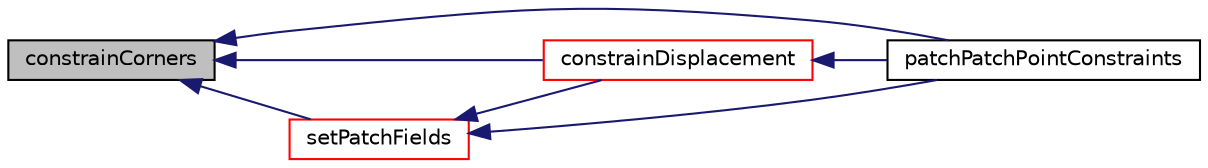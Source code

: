 digraph "constrainCorners"
{
  bgcolor="transparent";
  edge [fontname="Helvetica",fontsize="10",labelfontname="Helvetica",labelfontsize="10"];
  node [fontname="Helvetica",fontsize="10",shape=record];
  rankdir="LR";
  Node1 [label="constrainCorners",height=0.2,width=0.4,color="black", fillcolor="grey75", style="filled", fontcolor="black"];
  Node1 -> Node2 [dir="back",color="midnightblue",fontsize="10",style="solid",fontname="Helvetica"];
  Node2 [label="constrainDisplacement",height=0.2,width=0.4,color="red",URL="$a01914.html#aed9f62ddc435fe487cb9d0dbbbcb3d3b",tooltip="Apply boundary conditions (single-patch constraints),. "];
  Node2 -> Node3 [dir="back",color="midnightblue",fontsize="10",style="solid",fontname="Helvetica"];
  Node3 [label="patchPatchPointConstraints",height=0.2,width=0.4,color="black",URL="$a01914.html#aa99d68f7e3a68e820fecefd77c816494",tooltip="Actual constraints. "];
  Node1 -> Node3 [dir="back",color="midnightblue",fontsize="10",style="solid",fontname="Helvetica"];
  Node1 -> Node4 [dir="back",color="midnightblue",fontsize="10",style="solid",fontname="Helvetica"];
  Node4 [label="setPatchFields",height=0.2,width=0.4,color="red",URL="$a01914.html#a1b6bb2c50c9e39688aa71d2263865d68",tooltip="Helper: set patchField values from internal values (on. "];
  Node4 -> Node2 [dir="back",color="midnightblue",fontsize="10",style="solid",fontname="Helvetica"];
  Node4 -> Node3 [dir="back",color="midnightblue",fontsize="10",style="solid",fontname="Helvetica"];
}
